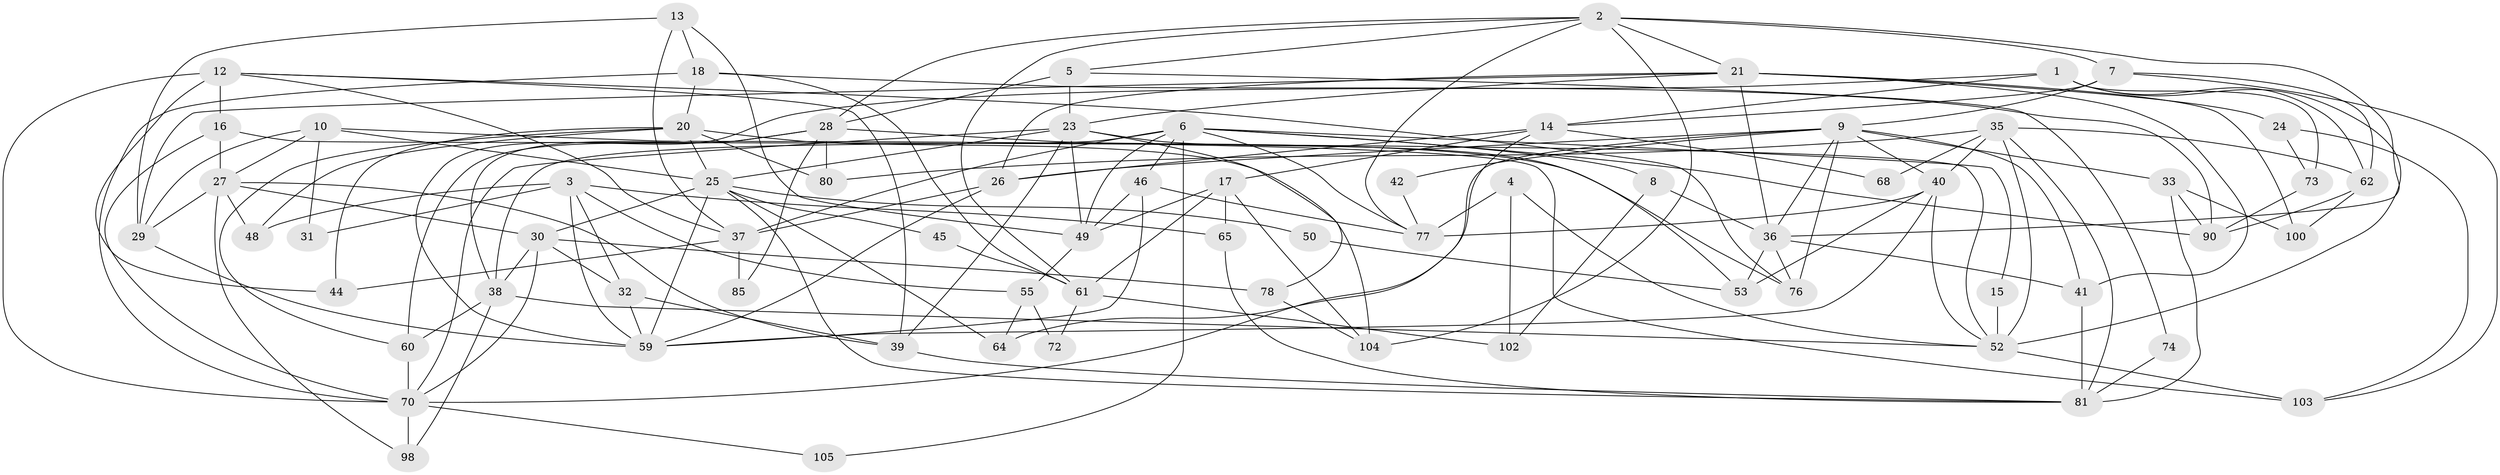 // original degree distribution, {4: 0.26851851851851855, 5: 0.1388888888888889, 3: 0.3055555555555556, 7: 0.037037037037037035, 6: 0.1388888888888889, 2: 0.1111111111111111}
// Generated by graph-tools (version 1.1) at 2025/11/02/27/25 16:11:18]
// undirected, 71 vertices, 169 edges
graph export_dot {
graph [start="1"]
  node [color=gray90,style=filled];
  1 [super="+22"];
  2 [super="+19"];
  3 [super="+34"];
  4;
  5;
  6 [super="+93"];
  7;
  8;
  9 [super="+11"];
  10 [super="+47"];
  12 [super="+51"];
  13;
  14 [super="+71"];
  15;
  16;
  17;
  18 [super="+43"];
  20 [super="+101"];
  21 [super="+69"];
  23 [super="+67"];
  24;
  25 [super="+99"];
  26 [super="+56"];
  27 [super="+88"];
  28 [super="+54"];
  29 [super="+84"];
  30 [super="+94"];
  31;
  32;
  33 [super="+82"];
  35 [super="+95"];
  36 [super="+96"];
  37 [super="+58"];
  38 [super="+57"];
  39 [super="+107"];
  40 [super="+83"];
  41 [super="+91"];
  42;
  44;
  45;
  46 [super="+66"];
  48 [super="+92"];
  49 [super="+97"];
  50;
  52 [super="+89"];
  53;
  55 [super="+63"];
  59 [super="+75"];
  60;
  61 [super="+108"];
  62 [super="+79"];
  64;
  65;
  68;
  70 [super="+106"];
  72;
  73;
  74;
  76;
  77 [super="+86"];
  78;
  80;
  81 [super="+87"];
  85;
  90;
  98;
  100;
  102;
  103;
  104;
  105;
  1 -- 59;
  1 -- 73;
  1 -- 52;
  1 -- 62;
  1 -- 14;
  2 -- 7;
  2 -- 61;
  2 -- 36;
  2 -- 5;
  2 -- 21;
  2 -- 104;
  2 -- 28;
  2 -- 77;
  3 -- 32;
  3 -- 65;
  3 -- 59;
  3 -- 55;
  3 -- 31;
  3 -- 48;
  4 -- 52;
  4 -- 77;
  4 -- 102;
  5 -- 23;
  5 -- 28 [weight=2];
  5 -- 74;
  6 -- 8;
  6 -- 15;
  6 -- 46;
  6 -- 90;
  6 -- 49;
  6 -- 37;
  6 -- 105;
  6 -- 38;
  6 -- 77;
  7 -- 14;
  7 -- 9;
  7 -- 103;
  7 -- 62;
  8 -- 36;
  8 -- 102;
  9 -- 76;
  9 -- 33;
  9 -- 64;
  9 -- 36;
  9 -- 42;
  9 -- 40;
  9 -- 26;
  9 -- 41;
  10 -- 31;
  10 -- 27;
  10 -- 29;
  10 -- 103;
  10 -- 25;
  12 -- 37;
  12 -- 70 [weight=2];
  12 -- 16;
  12 -- 44;
  12 -- 76;
  12 -- 39;
  13 -- 37;
  13 -- 49;
  13 -- 18;
  13 -- 29;
  14 -- 70;
  14 -- 17;
  14 -- 26;
  14 -- 68;
  15 -- 52;
  16 -- 70;
  16 -- 52;
  16 -- 27;
  17 -- 65;
  17 -- 49;
  17 -- 104;
  17 -- 61;
  18 -- 20;
  18 -- 61 [weight=2];
  18 -- 90;
  18 -- 70;
  20 -- 104;
  20 -- 44;
  20 -- 60;
  20 -- 25;
  20 -- 48;
  20 -- 80;
  21 -- 29;
  21 -- 24;
  21 -- 41;
  21 -- 23 [weight=2];
  21 -- 100;
  21 -- 36;
  21 -- 26;
  23 -- 49 [weight=2];
  23 -- 53;
  23 -- 70;
  23 -- 39;
  23 -- 25;
  23 -- 78;
  24 -- 103;
  24 -- 73;
  25 -- 64;
  25 -- 30;
  25 -- 45;
  25 -- 81;
  25 -- 50;
  25 -- 59;
  26 -- 59;
  26 -- 37;
  27 -- 39;
  27 -- 48;
  27 -- 98;
  27 -- 29;
  27 -- 30;
  28 -- 76;
  28 -- 85;
  28 -- 80;
  28 -- 60;
  28 -- 38;
  29 -- 59;
  30 -- 32;
  30 -- 38;
  30 -- 70;
  30 -- 78;
  32 -- 59;
  32 -- 39;
  33 -- 100;
  33 -- 90;
  33 -- 81;
  35 -- 52 [weight=2];
  35 -- 68 [weight=2];
  35 -- 80;
  35 -- 62;
  35 -- 81;
  35 -- 40;
  36 -- 53;
  36 -- 76;
  36 -- 41;
  37 -- 44;
  37 -- 85;
  38 -- 98;
  38 -- 52;
  38 -- 60;
  39 -- 81;
  40 -- 52;
  40 -- 53;
  40 -- 59;
  40 -- 77;
  41 -- 81;
  42 -- 77;
  45 -- 61;
  46 -- 49;
  46 -- 59;
  46 -- 77;
  49 -- 55;
  50 -- 53;
  52 -- 103;
  55 -- 72 [weight=2];
  55 -- 64;
  60 -- 70;
  61 -- 102;
  61 -- 72;
  62 -- 90;
  62 -- 100;
  65 -- 81;
  70 -- 98;
  70 -- 105;
  73 -- 90;
  74 -- 81;
  78 -- 104;
}
